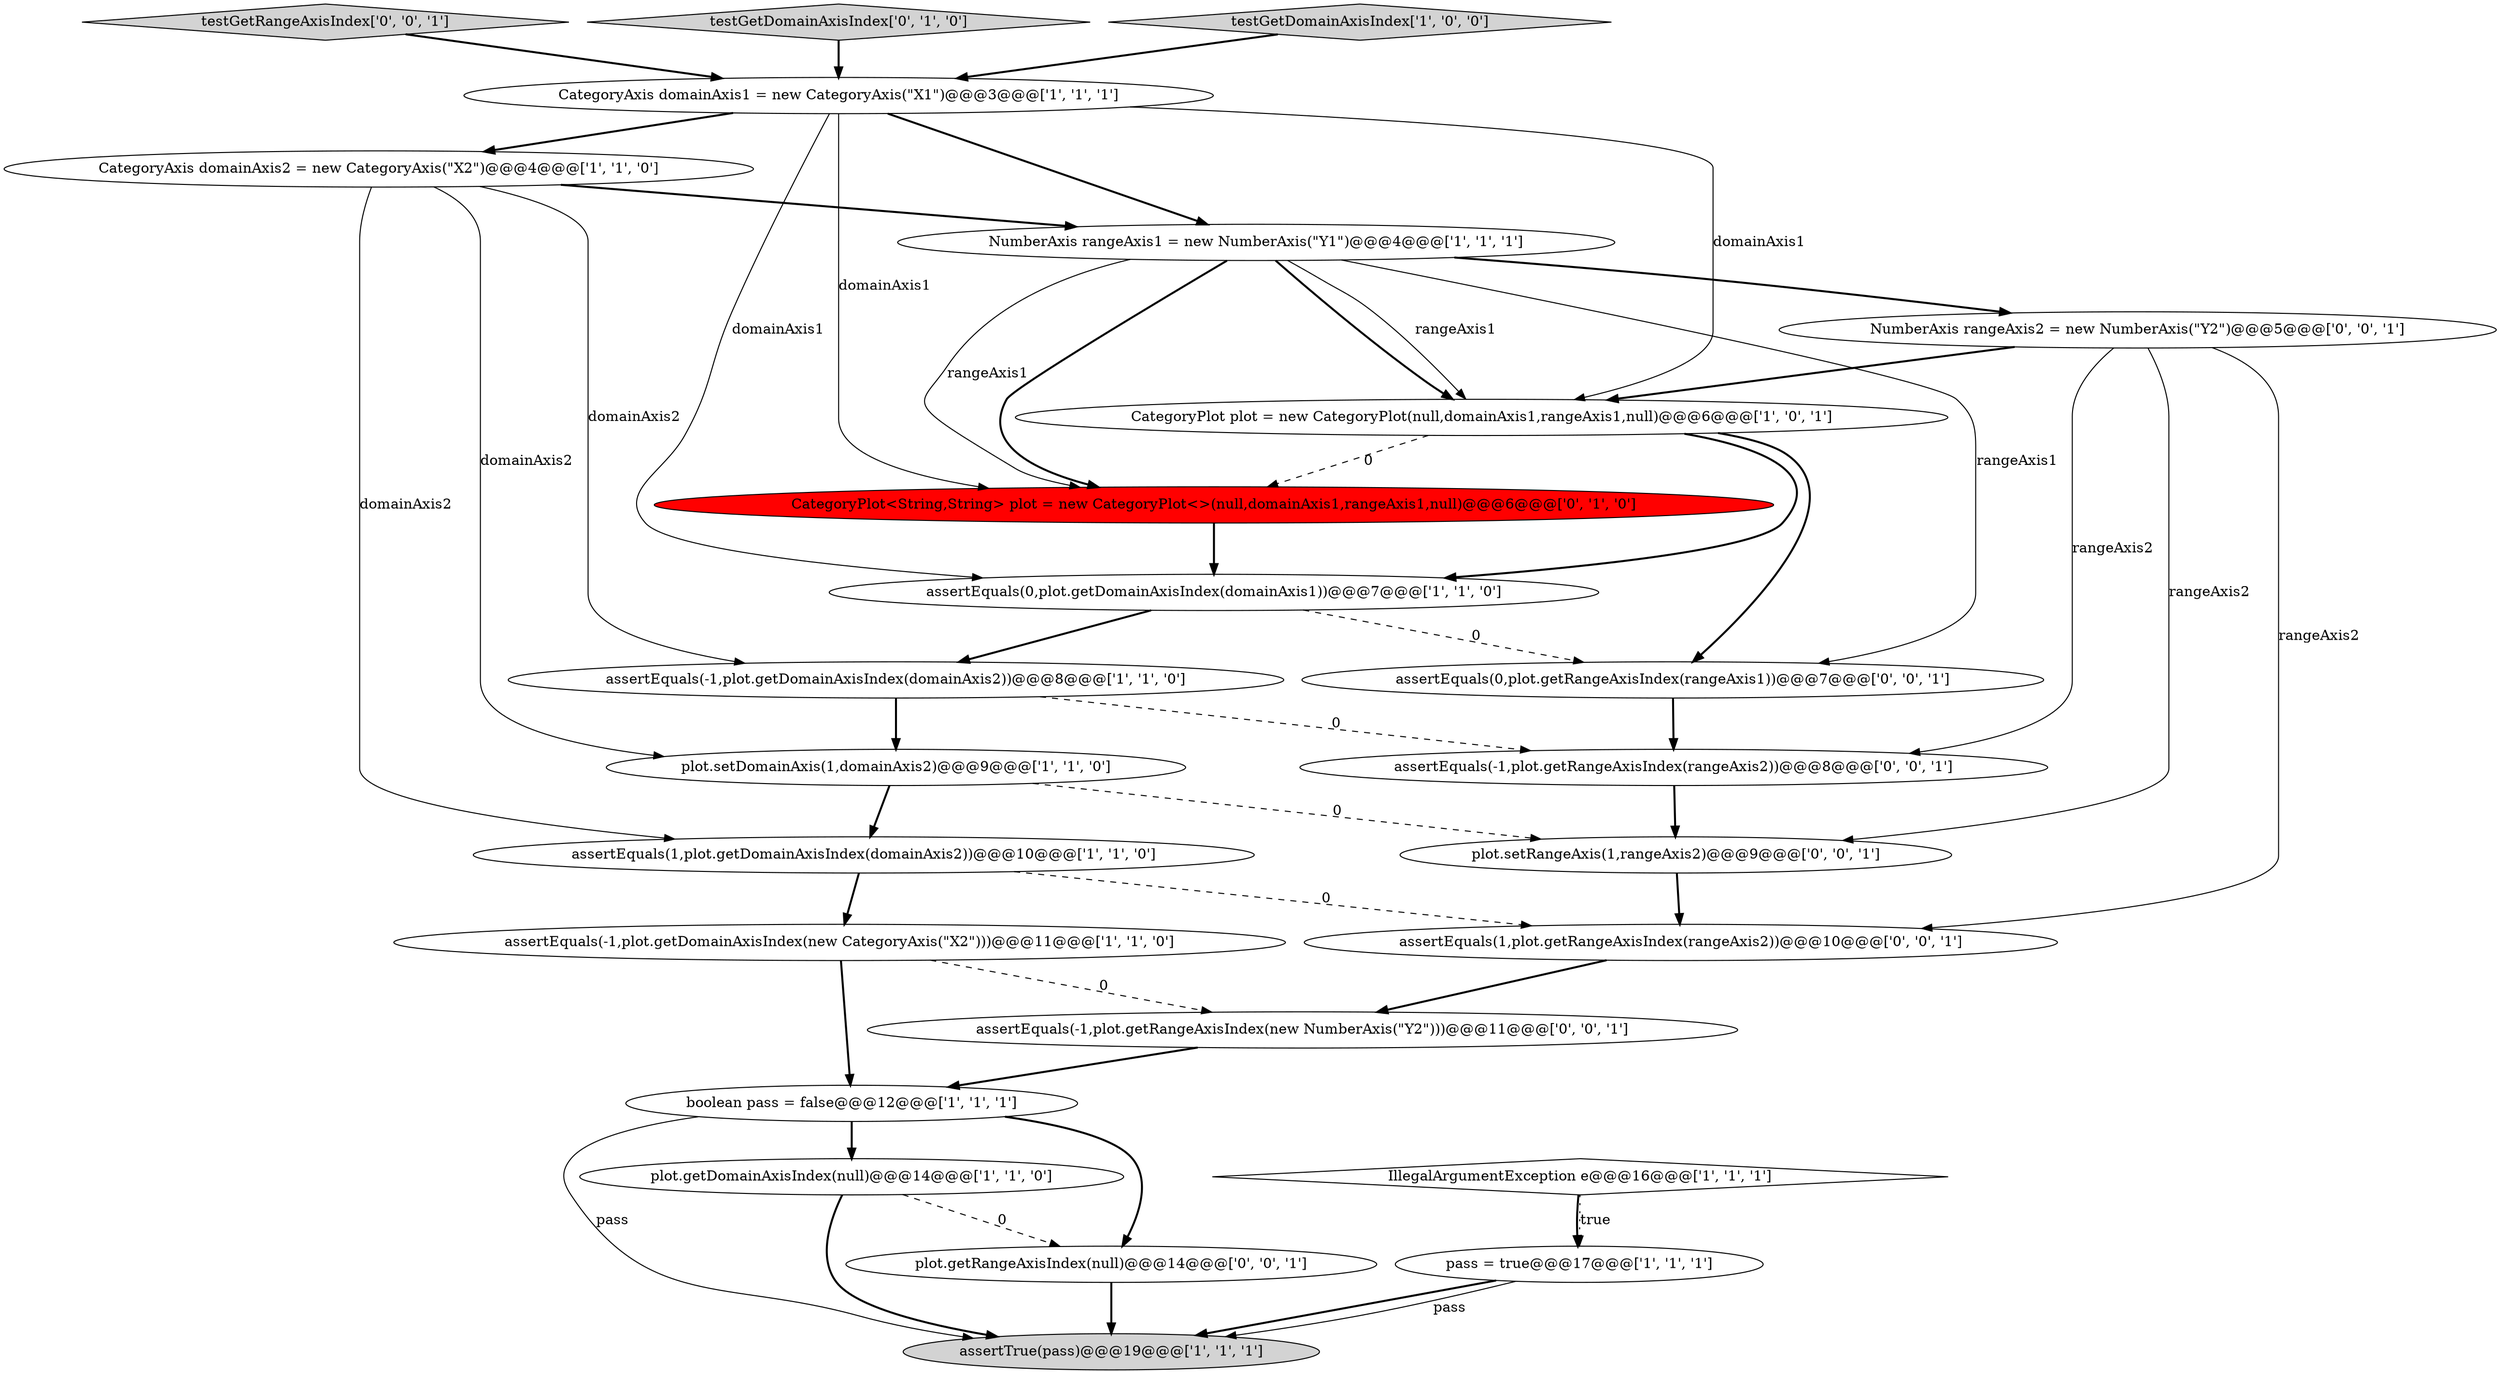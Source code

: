 digraph {
9 [style = filled, label = "assertEquals(1,plot.getDomainAxisIndex(domainAxis2))@@@10@@@['1', '1', '0']", fillcolor = white, shape = ellipse image = "AAA0AAABBB1BBB"];
23 [style = filled, label = "assertEquals(-1,plot.getRangeAxisIndex(rangeAxis2))@@@8@@@['0', '0', '1']", fillcolor = white, shape = ellipse image = "AAA0AAABBB3BBB"];
1 [style = filled, label = "CategoryPlot plot = new CategoryPlot(null,domainAxis1,rangeAxis1,null)@@@6@@@['1', '0', '1']", fillcolor = white, shape = ellipse image = "AAA0AAABBB1BBB"];
21 [style = filled, label = "testGetRangeAxisIndex['0', '0', '1']", fillcolor = lightgray, shape = diamond image = "AAA0AAABBB3BBB"];
6 [style = filled, label = "boolean pass = false@@@12@@@['1', '1', '1']", fillcolor = white, shape = ellipse image = "AAA0AAABBB1BBB"];
12 [style = filled, label = "CategoryAxis domainAxis1 = new CategoryAxis(\"X1\")@@@3@@@['1', '1', '1']", fillcolor = white, shape = ellipse image = "AAA0AAABBB1BBB"];
15 [style = filled, label = "testGetDomainAxisIndex['0', '1', '0']", fillcolor = lightgray, shape = diamond image = "AAA0AAABBB2BBB"];
5 [style = filled, label = "plot.getDomainAxisIndex(null)@@@14@@@['1', '1', '0']", fillcolor = white, shape = ellipse image = "AAA0AAABBB1BBB"];
10 [style = filled, label = "CategoryAxis domainAxis2 = new CategoryAxis(\"X2\")@@@4@@@['1', '1', '0']", fillcolor = white, shape = ellipse image = "AAA0AAABBB1BBB"];
14 [style = filled, label = "assertEquals(-1,plot.getDomainAxisIndex(new CategoryAxis(\"X2\")))@@@11@@@['1', '1', '0']", fillcolor = white, shape = ellipse image = "AAA0AAABBB1BBB"];
18 [style = filled, label = "plot.getRangeAxisIndex(null)@@@14@@@['0', '0', '1']", fillcolor = white, shape = ellipse image = "AAA0AAABBB3BBB"];
0 [style = filled, label = "NumberAxis rangeAxis1 = new NumberAxis(\"Y1\")@@@4@@@['1', '1', '1']", fillcolor = white, shape = ellipse image = "AAA0AAABBB1BBB"];
7 [style = filled, label = "IllegalArgumentException e@@@16@@@['1', '1', '1']", fillcolor = white, shape = diamond image = "AAA0AAABBB1BBB"];
3 [style = filled, label = "assertTrue(pass)@@@19@@@['1', '1', '1']", fillcolor = lightgray, shape = ellipse image = "AAA0AAABBB1BBB"];
17 [style = filled, label = "assertEquals(0,plot.getRangeAxisIndex(rangeAxis1))@@@7@@@['0', '0', '1']", fillcolor = white, shape = ellipse image = "AAA0AAABBB3BBB"];
2 [style = filled, label = "assertEquals(-1,plot.getDomainAxisIndex(domainAxis2))@@@8@@@['1', '1', '0']", fillcolor = white, shape = ellipse image = "AAA0AAABBB1BBB"];
8 [style = filled, label = "pass = true@@@17@@@['1', '1', '1']", fillcolor = white, shape = ellipse image = "AAA0AAABBB1BBB"];
11 [style = filled, label = "plot.setDomainAxis(1,domainAxis2)@@@9@@@['1', '1', '0']", fillcolor = white, shape = ellipse image = "AAA0AAABBB1BBB"];
16 [style = filled, label = "CategoryPlot<String,String> plot = new CategoryPlot<>(null,domainAxis1,rangeAxis1,null)@@@6@@@['0', '1', '0']", fillcolor = red, shape = ellipse image = "AAA1AAABBB2BBB"];
13 [style = filled, label = "assertEquals(0,plot.getDomainAxisIndex(domainAxis1))@@@7@@@['1', '1', '0']", fillcolor = white, shape = ellipse image = "AAA0AAABBB1BBB"];
19 [style = filled, label = "assertEquals(-1,plot.getRangeAxisIndex(new NumberAxis(\"Y2\")))@@@11@@@['0', '0', '1']", fillcolor = white, shape = ellipse image = "AAA0AAABBB3BBB"];
4 [style = filled, label = "testGetDomainAxisIndex['1', '0', '0']", fillcolor = lightgray, shape = diamond image = "AAA0AAABBB1BBB"];
24 [style = filled, label = "NumberAxis rangeAxis2 = new NumberAxis(\"Y2\")@@@5@@@['0', '0', '1']", fillcolor = white, shape = ellipse image = "AAA0AAABBB3BBB"];
20 [style = filled, label = "assertEquals(1,plot.getRangeAxisIndex(rangeAxis2))@@@10@@@['0', '0', '1']", fillcolor = white, shape = ellipse image = "AAA0AAABBB3BBB"];
22 [style = filled, label = "plot.setRangeAxis(1,rangeAxis2)@@@9@@@['0', '0', '1']", fillcolor = white, shape = ellipse image = "AAA0AAABBB3BBB"];
2->23 [style = dashed, label="0"];
5->3 [style = bold, label=""];
9->20 [style = dashed, label="0"];
0->16 [style = bold, label=""];
18->3 [style = bold, label=""];
16->13 [style = bold, label=""];
0->16 [style = solid, label="rangeAxis1"];
24->23 [style = solid, label="rangeAxis2"];
10->2 [style = solid, label="domainAxis2"];
6->18 [style = bold, label=""];
8->3 [style = bold, label=""];
11->22 [style = dashed, label="0"];
13->17 [style = dashed, label="0"];
5->18 [style = dashed, label="0"];
11->9 [style = bold, label=""];
7->8 [style = bold, label=""];
12->0 [style = bold, label=""];
19->6 [style = bold, label=""];
1->13 [style = bold, label=""];
17->23 [style = bold, label=""];
24->20 [style = solid, label="rangeAxis2"];
1->17 [style = bold, label=""];
12->1 [style = solid, label="domainAxis1"];
21->12 [style = bold, label=""];
10->11 [style = solid, label="domainAxis2"];
6->5 [style = bold, label=""];
12->16 [style = solid, label="domainAxis1"];
12->10 [style = bold, label=""];
23->22 [style = bold, label=""];
22->20 [style = bold, label=""];
0->17 [style = solid, label="rangeAxis1"];
24->22 [style = solid, label="rangeAxis2"];
12->13 [style = solid, label="domainAxis1"];
0->1 [style = bold, label=""];
1->16 [style = dashed, label="0"];
0->24 [style = bold, label=""];
10->0 [style = bold, label=""];
9->14 [style = bold, label=""];
4->12 [style = bold, label=""];
10->9 [style = solid, label="domainAxis2"];
15->12 [style = bold, label=""];
14->19 [style = dashed, label="0"];
24->1 [style = bold, label=""];
20->19 [style = bold, label=""];
7->8 [style = dotted, label="true"];
0->1 [style = solid, label="rangeAxis1"];
2->11 [style = bold, label=""];
14->6 [style = bold, label=""];
8->3 [style = solid, label="pass"];
13->2 [style = bold, label=""];
6->3 [style = solid, label="pass"];
}
